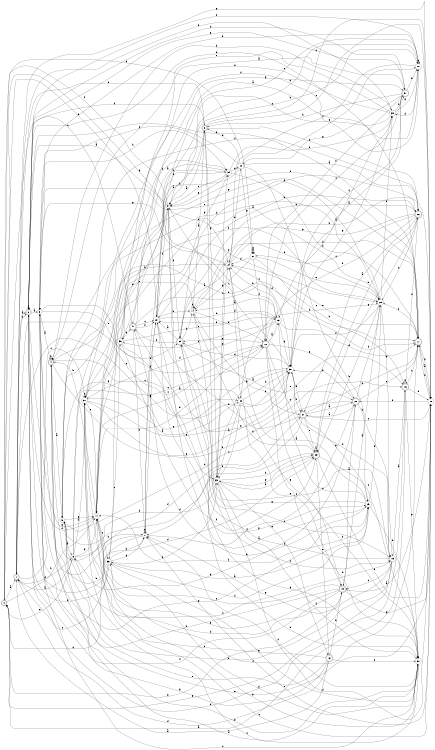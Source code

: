 digraph n35_10 {
__start0 [label="" shape="none"];

rankdir=LR;
size="8,5";

s0 [style="rounded,filled", color="black", fillcolor="white" shape="doublecircle", label="0"];
s1 [style="rounded,filled", color="black", fillcolor="white" shape="doublecircle", label="1"];
s2 [style="rounded,filled", color="black", fillcolor="white" shape="doublecircle", label="2"];
s3 [style="filled", color="black", fillcolor="white" shape="circle", label="3"];
s4 [style="rounded,filled", color="black", fillcolor="white" shape="doublecircle", label="4"];
s5 [style="filled", color="black", fillcolor="white" shape="circle", label="5"];
s6 [style="filled", color="black", fillcolor="white" shape="circle", label="6"];
s7 [style="filled", color="black", fillcolor="white" shape="circle", label="7"];
s8 [style="rounded,filled", color="black", fillcolor="white" shape="doublecircle", label="8"];
s9 [style="filled", color="black", fillcolor="white" shape="circle", label="9"];
s10 [style="filled", color="black", fillcolor="white" shape="circle", label="10"];
s11 [style="filled", color="black", fillcolor="white" shape="circle", label="11"];
s12 [style="rounded,filled", color="black", fillcolor="white" shape="doublecircle", label="12"];
s13 [style="filled", color="black", fillcolor="white" shape="circle", label="13"];
s14 [style="filled", color="black", fillcolor="white" shape="circle", label="14"];
s15 [style="filled", color="black", fillcolor="white" shape="circle", label="15"];
s16 [style="rounded,filled", color="black", fillcolor="white" shape="doublecircle", label="16"];
s17 [style="rounded,filled", color="black", fillcolor="white" shape="doublecircle", label="17"];
s18 [style="filled", color="black", fillcolor="white" shape="circle", label="18"];
s19 [style="rounded,filled", color="black", fillcolor="white" shape="doublecircle", label="19"];
s20 [style="rounded,filled", color="black", fillcolor="white" shape="doublecircle", label="20"];
s21 [style="rounded,filled", color="black", fillcolor="white" shape="doublecircle", label="21"];
s22 [style="filled", color="black", fillcolor="white" shape="circle", label="22"];
s23 [style="filled", color="black", fillcolor="white" shape="circle", label="23"];
s24 [style="filled", color="black", fillcolor="white" shape="circle", label="24"];
s25 [style="rounded,filled", color="black", fillcolor="white" shape="doublecircle", label="25"];
s26 [style="rounded,filled", color="black", fillcolor="white" shape="doublecircle", label="26"];
s27 [style="filled", color="black", fillcolor="white" shape="circle", label="27"];
s28 [style="filled", color="black", fillcolor="white" shape="circle", label="28"];
s29 [style="rounded,filled", color="black", fillcolor="white" shape="doublecircle", label="29"];
s30 [style="filled", color="black", fillcolor="white" shape="circle", label="30"];
s31 [style="filled", color="black", fillcolor="white" shape="circle", label="31"];
s32 [style="filled", color="black", fillcolor="white" shape="circle", label="32"];
s33 [style="filled", color="black", fillcolor="white" shape="circle", label="33"];
s34 [style="filled", color="black", fillcolor="white" shape="circle", label="34"];
s35 [style="filled", color="black", fillcolor="white" shape="circle", label="35"];
s36 [style="filled", color="black", fillcolor="white" shape="circle", label="36"];
s37 [style="rounded,filled", color="black", fillcolor="white" shape="doublecircle", label="37"];
s38 [style="filled", color="black", fillcolor="white" shape="circle", label="38"];
s39 [style="filled", color="black", fillcolor="white" shape="circle", label="39"];
s40 [style="filled", color="black", fillcolor="white" shape="circle", label="40"];
s41 [style="rounded,filled", color="black", fillcolor="white" shape="doublecircle", label="41"];
s42 [style="rounded,filled", color="black", fillcolor="white" shape="doublecircle", label="42"];
s0 -> s1 [label="a"];
s0 -> s11 [label="b"];
s0 -> s41 [label="c"];
s0 -> s27 [label="d"];
s0 -> s19 [label="e"];
s0 -> s22 [label="f"];
s0 -> s13 [label="g"];
s1 -> s2 [label="a"];
s1 -> s39 [label="b"];
s1 -> s31 [label="c"];
s1 -> s2 [label="d"];
s1 -> s32 [label="e"];
s1 -> s6 [label="f"];
s1 -> s18 [label="g"];
s2 -> s3 [label="a"];
s2 -> s17 [label="b"];
s2 -> s2 [label="c"];
s2 -> s29 [label="d"];
s2 -> s37 [label="e"];
s2 -> s8 [label="f"];
s2 -> s11 [label="g"];
s3 -> s4 [label="a"];
s3 -> s34 [label="b"];
s3 -> s30 [label="c"];
s3 -> s21 [label="d"];
s3 -> s25 [label="e"];
s3 -> s12 [label="f"];
s3 -> s23 [label="g"];
s4 -> s5 [label="a"];
s4 -> s17 [label="b"];
s4 -> s32 [label="c"];
s4 -> s29 [label="d"];
s4 -> s18 [label="e"];
s4 -> s16 [label="f"];
s4 -> s4 [label="g"];
s5 -> s6 [label="a"];
s5 -> s24 [label="b"];
s5 -> s15 [label="c"];
s5 -> s33 [label="d"];
s5 -> s11 [label="e"];
s5 -> s26 [label="f"];
s5 -> s38 [label="g"];
s6 -> s1 [label="a"];
s6 -> s7 [label="b"];
s6 -> s12 [label="c"];
s6 -> s31 [label="d"];
s6 -> s0 [label="e"];
s6 -> s10 [label="f"];
s6 -> s11 [label="g"];
s7 -> s8 [label="a"];
s7 -> s4 [label="b"];
s7 -> s20 [label="c"];
s7 -> s0 [label="d"];
s7 -> s7 [label="e"];
s7 -> s22 [label="f"];
s7 -> s22 [label="g"];
s8 -> s9 [label="a"];
s8 -> s26 [label="b"];
s8 -> s18 [label="c"];
s8 -> s18 [label="d"];
s8 -> s1 [label="e"];
s8 -> s15 [label="f"];
s8 -> s33 [label="g"];
s9 -> s2 [label="a"];
s9 -> s10 [label="b"];
s9 -> s24 [label="c"];
s9 -> s25 [label="d"];
s9 -> s11 [label="e"];
s9 -> s0 [label="f"];
s9 -> s30 [label="g"];
s10 -> s11 [label="a"];
s10 -> s9 [label="b"];
s10 -> s24 [label="c"];
s10 -> s39 [label="d"];
s10 -> s3 [label="e"];
s10 -> s2 [label="f"];
s10 -> s10 [label="g"];
s11 -> s12 [label="a"];
s11 -> s4 [label="b"];
s11 -> s35 [label="c"];
s11 -> s34 [label="d"];
s11 -> s12 [label="e"];
s11 -> s2 [label="f"];
s11 -> s30 [label="g"];
s12 -> s13 [label="a"];
s12 -> s30 [label="b"];
s12 -> s29 [label="c"];
s12 -> s30 [label="d"];
s12 -> s20 [label="e"];
s12 -> s37 [label="f"];
s12 -> s25 [label="g"];
s13 -> s14 [label="a"];
s13 -> s24 [label="b"];
s13 -> s36 [label="c"];
s13 -> s31 [label="d"];
s13 -> s17 [label="e"];
s13 -> s22 [label="f"];
s13 -> s38 [label="g"];
s14 -> s8 [label="a"];
s14 -> s12 [label="b"];
s14 -> s15 [label="c"];
s14 -> s14 [label="d"];
s14 -> s31 [label="e"];
s14 -> s28 [label="f"];
s14 -> s21 [label="g"];
s15 -> s16 [label="a"];
s15 -> s6 [label="b"];
s15 -> s19 [label="c"];
s15 -> s38 [label="d"];
s15 -> s0 [label="e"];
s15 -> s25 [label="f"];
s15 -> s7 [label="g"];
s16 -> s0 [label="a"];
s16 -> s2 [label="b"];
s16 -> s17 [label="c"];
s16 -> s18 [label="d"];
s16 -> s30 [label="e"];
s16 -> s26 [label="f"];
s16 -> s16 [label="g"];
s17 -> s18 [label="a"];
s17 -> s2 [label="b"];
s17 -> s11 [label="c"];
s17 -> s9 [label="d"];
s17 -> s24 [label="e"];
s17 -> s28 [label="f"];
s17 -> s4 [label="g"];
s18 -> s19 [label="a"];
s18 -> s17 [label="b"];
s18 -> s11 [label="c"];
s18 -> s33 [label="d"];
s18 -> s7 [label="e"];
s18 -> s20 [label="f"];
s18 -> s17 [label="g"];
s19 -> s20 [label="a"];
s19 -> s3 [label="b"];
s19 -> s11 [label="c"];
s19 -> s31 [label="d"];
s19 -> s31 [label="e"];
s19 -> s2 [label="f"];
s19 -> s18 [label="g"];
s20 -> s21 [label="a"];
s20 -> s23 [label="b"];
s20 -> s17 [label="c"];
s20 -> s5 [label="d"];
s20 -> s38 [label="e"];
s20 -> s28 [label="f"];
s20 -> s6 [label="g"];
s21 -> s20 [label="a"];
s21 -> s17 [label="b"];
s21 -> s18 [label="c"];
s21 -> s22 [label="d"];
s21 -> s29 [label="e"];
s21 -> s7 [label="f"];
s21 -> s23 [label="g"];
s22 -> s23 [label="a"];
s22 -> s14 [label="b"];
s22 -> s10 [label="c"];
s22 -> s13 [label="d"];
s22 -> s26 [label="e"];
s22 -> s9 [label="f"];
s22 -> s23 [label="g"];
s23 -> s24 [label="a"];
s23 -> s30 [label="b"];
s23 -> s13 [label="c"];
s23 -> s28 [label="d"];
s23 -> s41 [label="e"];
s23 -> s11 [label="f"];
s23 -> s25 [label="g"];
s24 -> s25 [label="a"];
s24 -> s18 [label="b"];
s24 -> s38 [label="c"];
s24 -> s32 [label="d"];
s24 -> s40 [label="e"];
s24 -> s17 [label="f"];
s24 -> s3 [label="g"];
s25 -> s22 [label="a"];
s25 -> s26 [label="b"];
s25 -> s15 [label="c"];
s25 -> s14 [label="d"];
s25 -> s16 [label="e"];
s25 -> s41 [label="f"];
s25 -> s34 [label="g"];
s26 -> s21 [label="a"];
s26 -> s22 [label="b"];
s26 -> s27 [label="c"];
s26 -> s28 [label="d"];
s26 -> s29 [label="e"];
s26 -> s12 [label="f"];
s26 -> s14 [label="g"];
s27 -> s27 [label="a"];
s27 -> s16 [label="b"];
s27 -> s27 [label="c"];
s27 -> s24 [label="d"];
s27 -> s28 [label="e"];
s27 -> s12 [label="f"];
s27 -> s14 [label="g"];
s28 -> s19 [label="a"];
s28 -> s29 [label="b"];
s28 -> s3 [label="c"];
s28 -> s5 [label="d"];
s28 -> s39 [label="e"];
s28 -> s38 [label="f"];
s28 -> s15 [label="g"];
s29 -> s29 [label="a"];
s29 -> s26 [label="b"];
s29 -> s30 [label="c"];
s29 -> s14 [label="d"];
s29 -> s42 [label="e"];
s29 -> s18 [label="f"];
s29 -> s33 [label="g"];
s30 -> s4 [label="a"];
s30 -> s9 [label="b"];
s30 -> s31 [label="c"];
s30 -> s35 [label="d"];
s30 -> s5 [label="e"];
s30 -> s7 [label="f"];
s30 -> s35 [label="g"];
s31 -> s32 [label="a"];
s31 -> s28 [label="b"];
s31 -> s11 [label="c"];
s31 -> s31 [label="d"];
s31 -> s38 [label="e"];
s31 -> s28 [label="f"];
s31 -> s38 [label="g"];
s32 -> s33 [label="a"];
s32 -> s38 [label="b"];
s32 -> s33 [label="c"];
s32 -> s38 [label="d"];
s32 -> s19 [label="e"];
s32 -> s28 [label="f"];
s32 -> s19 [label="g"];
s33 -> s29 [label="a"];
s33 -> s29 [label="b"];
s33 -> s34 [label="c"];
s33 -> s35 [label="d"];
s33 -> s42 [label="e"];
s33 -> s30 [label="f"];
s33 -> s24 [label="g"];
s34 -> s35 [label="a"];
s34 -> s17 [label="b"];
s34 -> s9 [label="c"];
s34 -> s36 [label="d"];
s34 -> s9 [label="e"];
s34 -> s39 [label="f"];
s34 -> s40 [label="g"];
s35 -> s23 [label="a"];
s35 -> s7 [label="b"];
s35 -> s1 [label="c"];
s35 -> s2 [label="d"];
s35 -> s36 [label="e"];
s35 -> s23 [label="f"];
s35 -> s7 [label="g"];
s36 -> s37 [label="a"];
s36 -> s34 [label="b"];
s36 -> s33 [label="c"];
s36 -> s41 [label="d"];
s36 -> s13 [label="e"];
s36 -> s29 [label="f"];
s36 -> s11 [label="g"];
s37 -> s38 [label="a"];
s37 -> s8 [label="b"];
s37 -> s12 [label="c"];
s37 -> s2 [label="d"];
s37 -> s10 [label="e"];
s37 -> s38 [label="f"];
s37 -> s40 [label="g"];
s38 -> s33 [label="a"];
s38 -> s21 [label="b"];
s38 -> s9 [label="c"];
s38 -> s25 [label="d"];
s38 -> s21 [label="e"];
s38 -> s1 [label="f"];
s38 -> s39 [label="g"];
s39 -> s13 [label="a"];
s39 -> s4 [label="b"];
s39 -> s22 [label="c"];
s39 -> s37 [label="d"];
s39 -> s4 [label="e"];
s39 -> s31 [label="f"];
s39 -> s10 [label="g"];
s40 -> s26 [label="a"];
s40 -> s36 [label="b"];
s40 -> s15 [label="c"];
s40 -> s8 [label="d"];
s40 -> s10 [label="e"];
s40 -> s3 [label="f"];
s40 -> s27 [label="g"];
s41 -> s28 [label="a"];
s41 -> s7 [label="b"];
s41 -> s22 [label="c"];
s41 -> s17 [label="d"];
s41 -> s20 [label="e"];
s41 -> s22 [label="f"];
s41 -> s37 [label="g"];
s42 -> s1 [label="a"];
s42 -> s19 [label="b"];
s42 -> s31 [label="c"];
s42 -> s1 [label="d"];
s42 -> s5 [label="e"];
s42 -> s30 [label="f"];
s42 -> s3 [label="g"];

}
